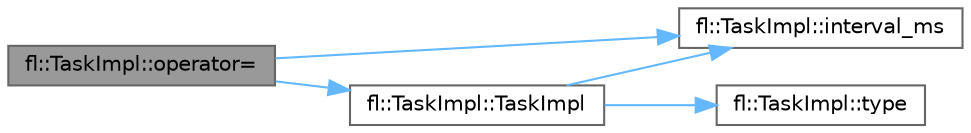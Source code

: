 digraph "fl::TaskImpl::operator="
{
 // INTERACTIVE_SVG=YES
 // LATEX_PDF_SIZE
  bgcolor="transparent";
  edge [fontname=Helvetica,fontsize=10,labelfontname=Helvetica,labelfontsize=10];
  node [fontname=Helvetica,fontsize=10,shape=box,height=0.2,width=0.4];
  rankdir="LR";
  Node1 [id="Node000001",label="fl::TaskImpl::operator=",height=0.2,width=0.4,color="gray40", fillcolor="grey60", style="filled", fontcolor="black",tooltip=" "];
  Node1 -> Node2 [id="edge1_Node000001_Node000002",color="steelblue1",style="solid",tooltip=" "];
  Node2 [id="Node000002",label="fl::TaskImpl::TaskImpl",height=0.2,width=0.4,color="grey40", fillcolor="white", style="filled",URL="$d5/d24/classfl_1_1_task_impl_ac637aa146b8ca8d470a87b39b9463d08.html#ac637aa146b8ca8d470a87b39b9463d08",tooltip=" "];
  Node2 -> Node3 [id="edge2_Node000002_Node000003",color="steelblue1",style="solid",tooltip=" "];
  Node3 [id="Node000003",label="fl::TaskImpl::interval_ms",height=0.2,width=0.4,color="grey40", fillcolor="white", style="filled",URL="$d5/d24/classfl_1_1_task_impl_ade9d9584527a873807f7995a6e1b7b90.html#ade9d9584527a873807f7995a6e1b7b90",tooltip=" "];
  Node2 -> Node4 [id="edge3_Node000002_Node000004",color="steelblue1",style="solid",tooltip=" "];
  Node4 [id="Node000004",label="fl::TaskImpl::type",height=0.2,width=0.4,color="grey40", fillcolor="white", style="filled",URL="$d5/d24/classfl_1_1_task_impl_a2fdc211d7827266a72d731c3779d49ea.html#a2fdc211d7827266a72d731c3779d49ea",tooltip=" "];
  Node1 -> Node3 [id="edge4_Node000001_Node000003",color="steelblue1",style="solid",tooltip=" "];
}
